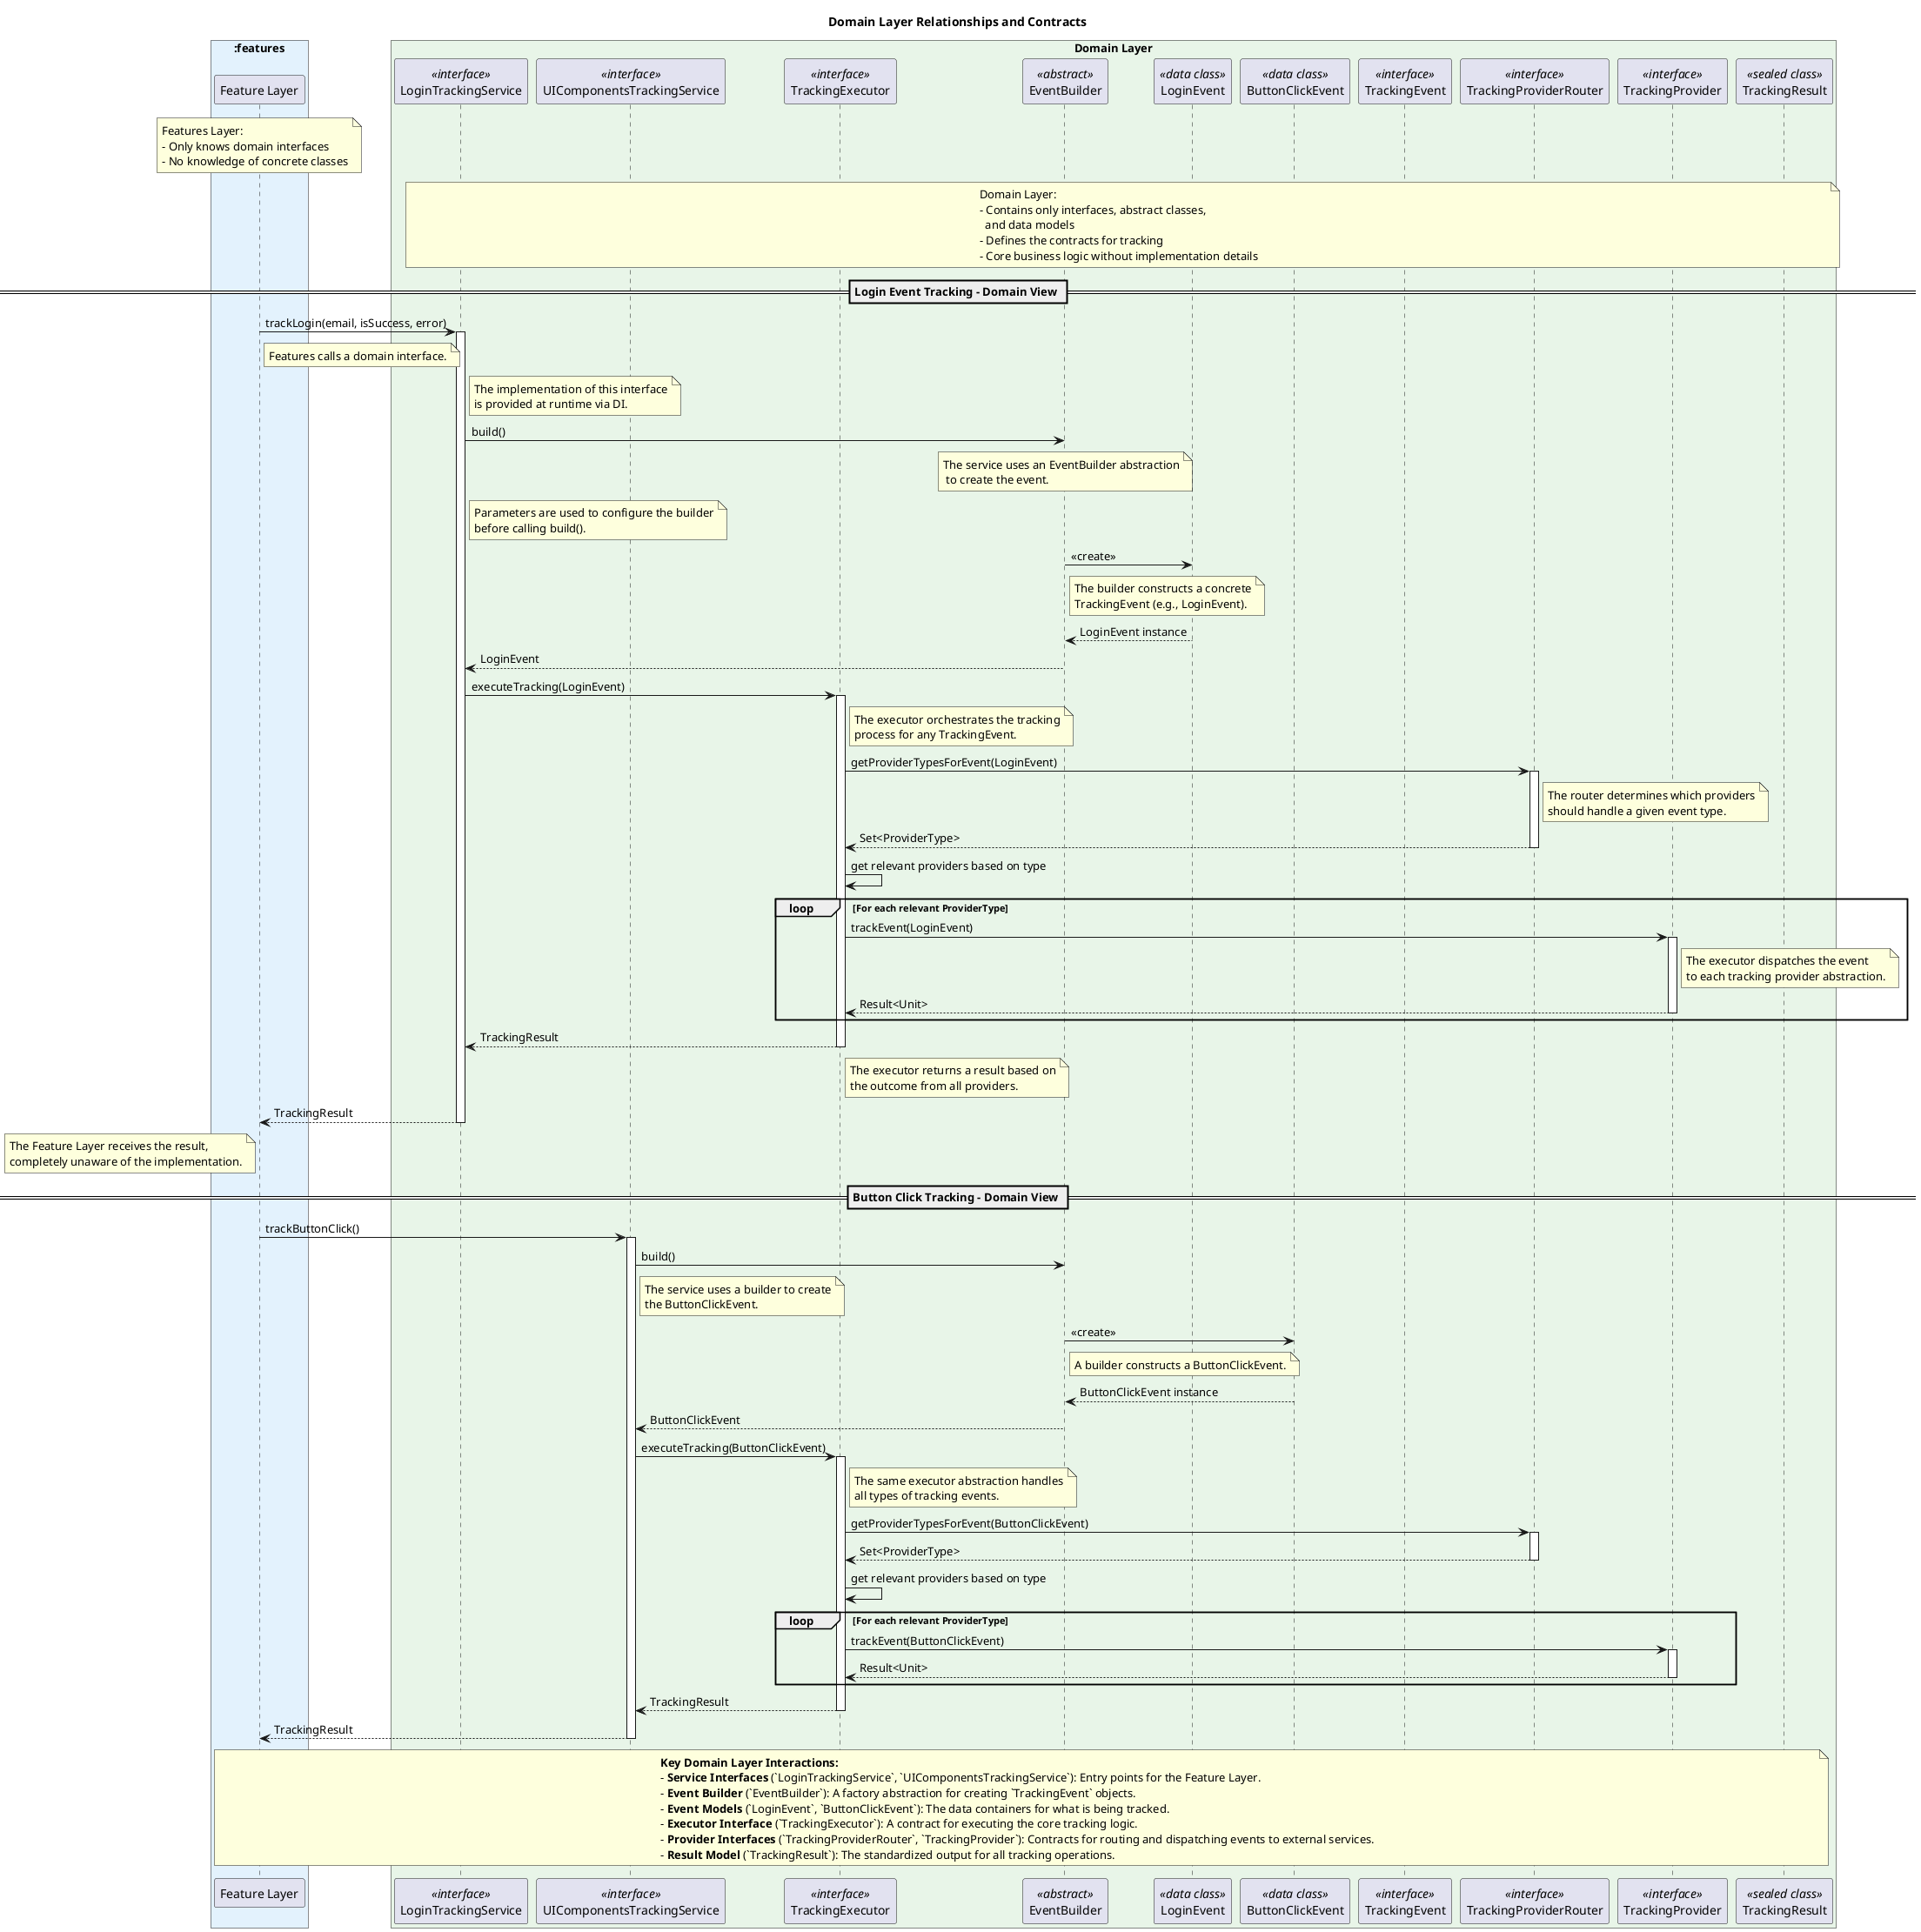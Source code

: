 @startuml
title Domain Layer Relationships and Contracts

box ":features" #E3F2FD
    participant "Feature Layer" as Client
    note over Client: Features Layer:\n- Only knows domain interfaces\n- No knowledge of concrete classes
end box

box "Domain Layer" #E8F5E8
    participant "LoginTrackingService" as LTS <<interface>>
    participant "UIComponentsTrackingService" as UITS <<interface>>
    participant "TrackingExecutor" as TE <<interface>>
    participant "EventBuilder" as EB <<abstract>>
    participant "LoginEvent" as LE <<data class>>
    participant "ButtonClickEvent" as BCE <<data class>>
    participant "TrackingEvent" as TEv <<interface>>
    participant "TrackingProviderRouter" as TPR <<interface>>
    participant "TrackingProvider" as TP <<interface>>
    participant "TrackingResult" as TR <<sealed class>>
    note over LTS, TR: Domain Layer:\n- Contains only interfaces, abstract classes,\n  and data models\n- Defines the contracts for tracking\n- Core business logic without implementation details
end box

== Login Event Tracking - Domain View ==

Client -> LTS: trackLogin(email, isSuccess, error)
activate LTS
note right of Client: Features calls a domain interface.
note right of LTS: The implementation of this interface\nis provided at runtime via DI.

LTS -> EB: build()
note over EB: The service uses an EventBuilder abstraction\n to create the event.
note right of LTS: Parameters are used to configure the builder\nbefore calling build().

EB -> LE: <<create>>
note right of EB: The builder constructs a concrete\nTrackingEvent (e.g., LoginEvent).
LE --> EB: LoginEvent instance

EB --> LTS: LoginEvent
deactivate EB

LTS -> TE: executeTracking(LoginEvent)
activate TE
note right of TE: The executor orchestrates the tracking\nprocess for any TrackingEvent.

TE -> TPR: getProviderTypesForEvent(LoginEvent)
activate TPR
note right of TPR: The router determines which providers\nshould handle a given event type.
TPR --> TE: Set<ProviderType>
deactivate TPR

TE -> TE: get relevant providers based on type

loop For each relevant ProviderType
    TE -> TP: trackEvent(LoginEvent)
    activate TP
    note right of TP: The executor dispatches the event\nto each tracking provider abstraction.
    TP --> TE: Result<Unit>
    deactivate TP
end

TE --> LTS: TrackingResult
note right of TE: The executor returns a result based on\nthe outcome from all providers.
deactivate TE

LTS --> Client: TrackingResult
deactivate LTS
note left of Client: The Feature Layer receives the result,\ncompletely unaware of the implementation.

== Button Click Tracking - Domain View ==

Client -> UITS: trackButtonClick()
activate UITS

UITS -> EB: build()
note right of UITS: The service uses a builder to create\nthe ButtonClickEvent.

EB -> BCE: <<create>>
note right of EB: A builder constructs a ButtonClickEvent.
BCE --> EB: ButtonClickEvent instance

EB --> UITS: ButtonClickEvent
deactivate EB

UITS -> TE: executeTracking(ButtonClickEvent)
activate TE
note right of TE: The same executor abstraction handles\nall types of tracking events.

TE -> TPR: getProviderTypesForEvent(ButtonClickEvent)
activate TPR
TPR --> TE: Set<ProviderType>
deactivate TPR

TE -> TE: get relevant providers based on type

loop For each relevant ProviderType
    TE -> TP: trackEvent(ButtonClickEvent)
    activate TP
    TP --> TE: Result<Unit>
    deactivate TP
end

TE --> UITS: TrackingResult
deactivate TE

UITS --> Client: TrackingResult
deactivate UITS

note over Client, TR
    **Key Domain Layer Interactions:**
    - **Service Interfaces** (`LoginTrackingService`, `UIComponentsTrackingService`): Entry points for the Feature Layer.
    - **Event Builder** (`EventBuilder`): A factory abstraction for creating `TrackingEvent` objects.
    - **Event Models** (`LoginEvent`, `ButtonClickEvent`): The data containers for what is being tracked.
    - **Executor Interface** (`TrackingExecutor`): A contract for executing the core tracking logic.
    - **Provider Interfaces** (`TrackingProviderRouter`, `TrackingProvider`): Contracts for routing and dispatching events to external services.
    - **Result Model** (`TrackingResult`): The standardized output for all tracking operations.
end note

@enduml